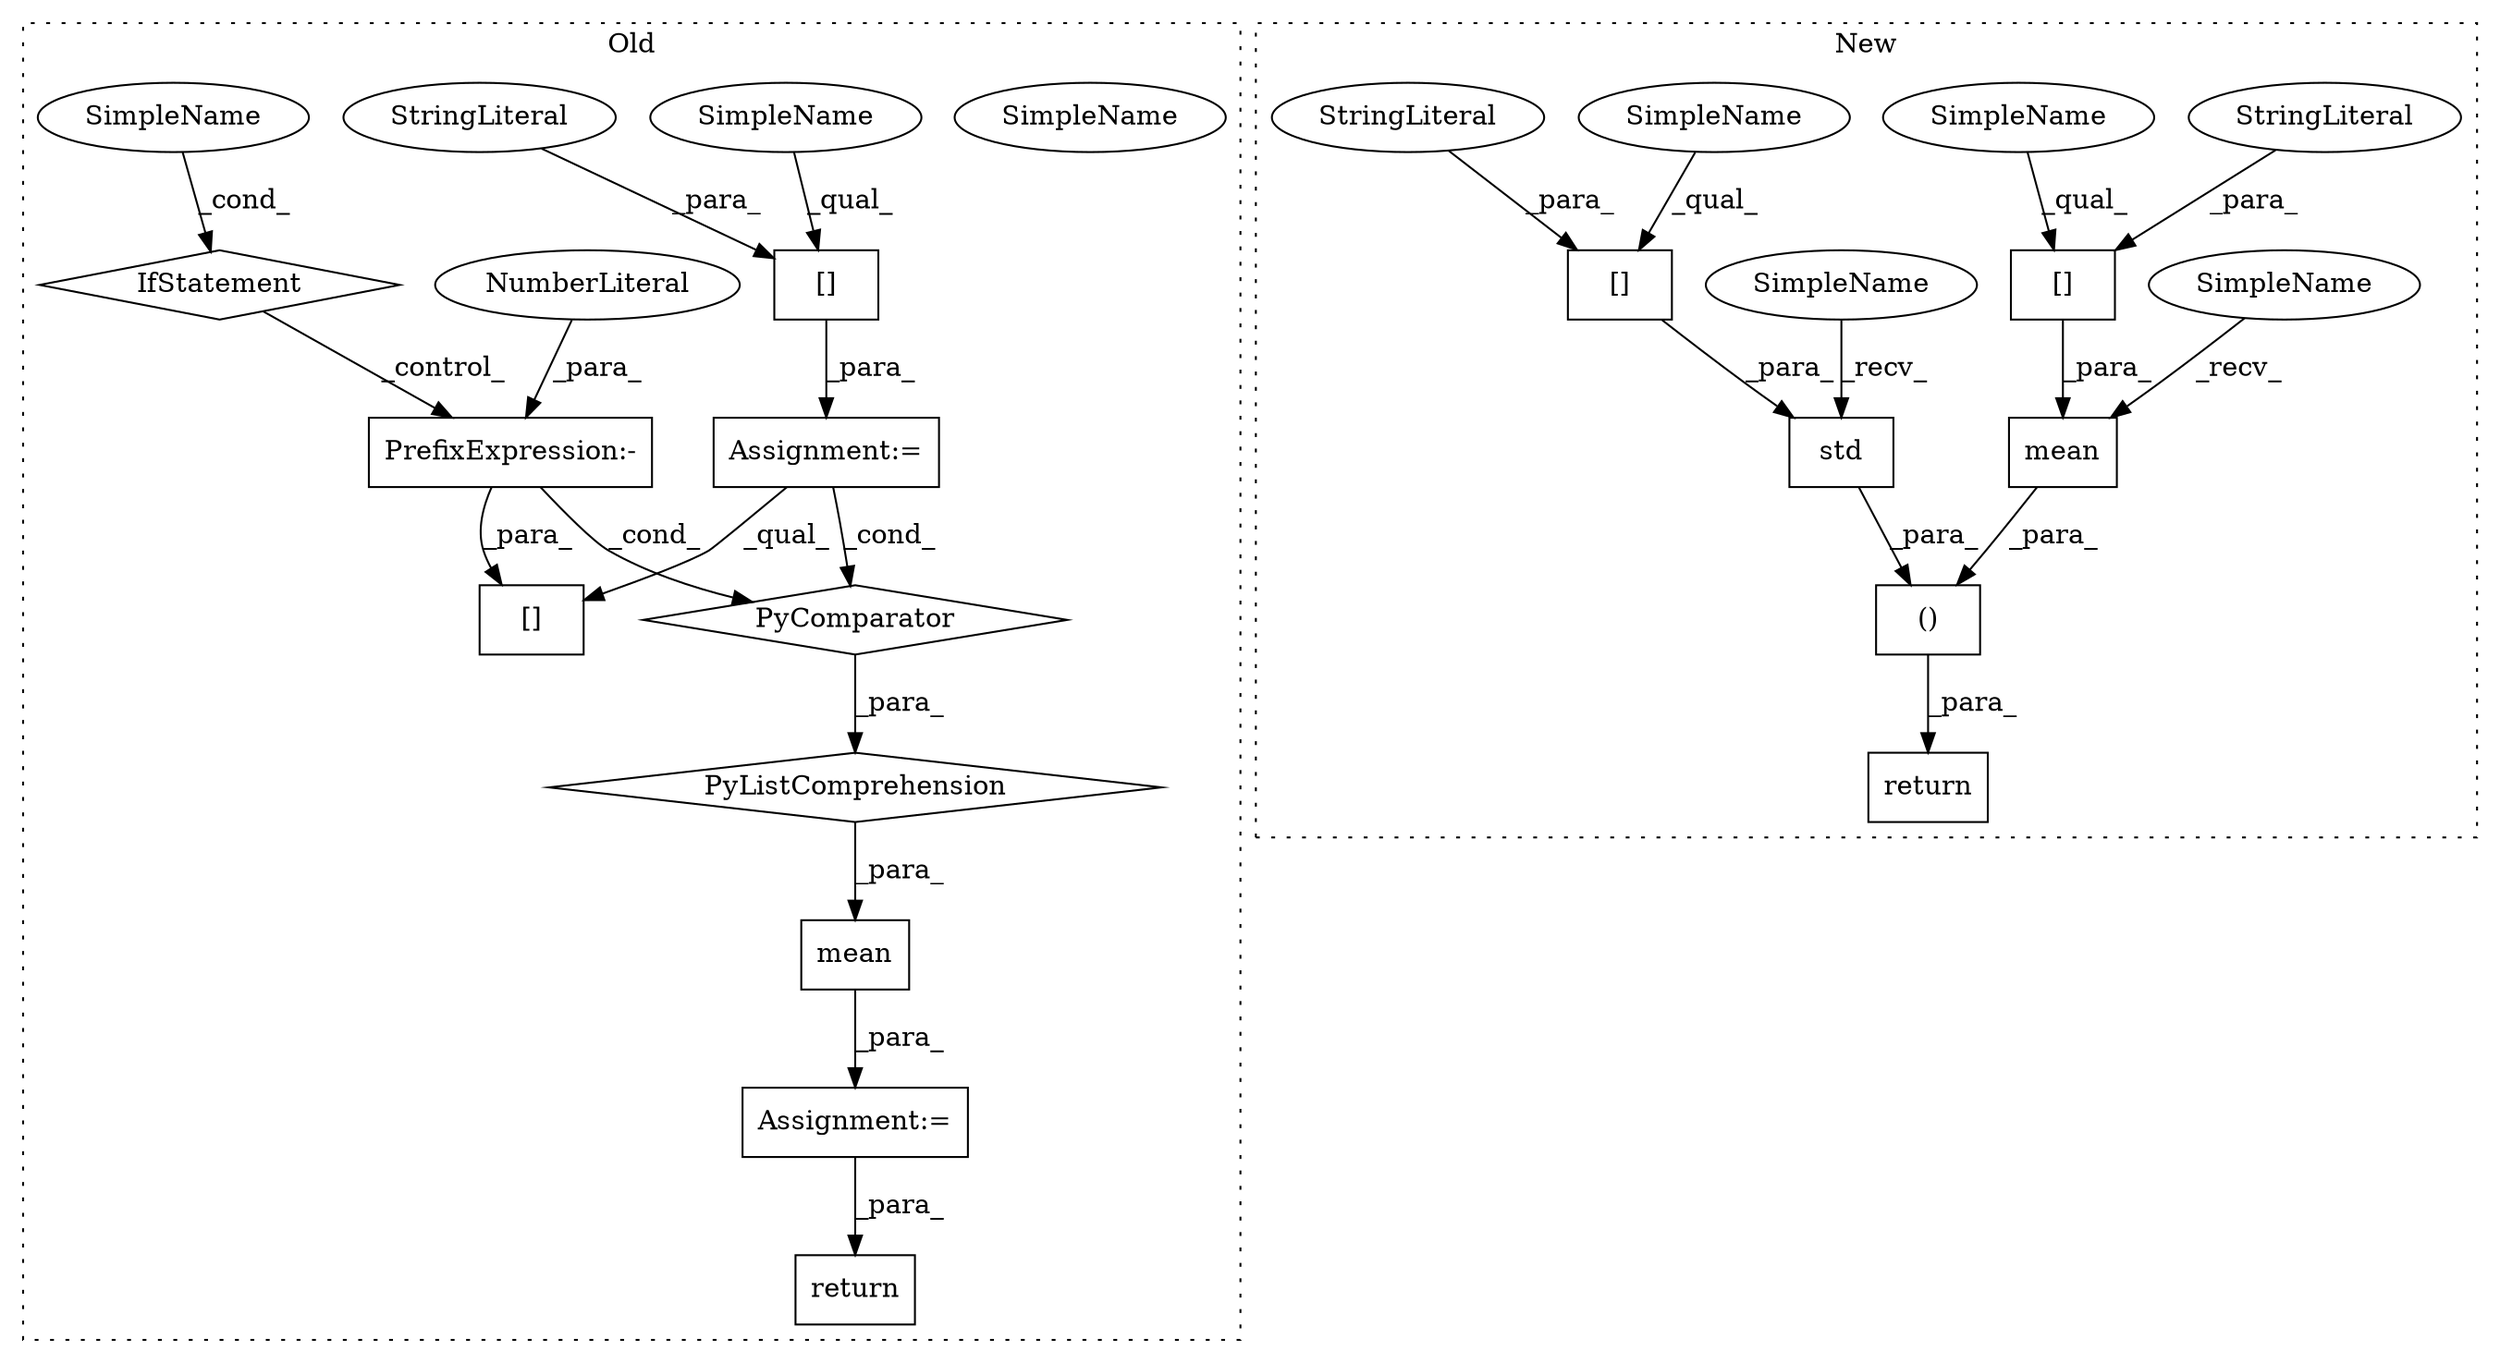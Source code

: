 digraph G {
subgraph cluster0 {
1 [label="PyComparator" a="113" s="3239" l="49" shape="diamond"];
4 [label="Assignment:=" a="7" s="3239" l="49" shape="box"];
5 [label="[]" a="2" s="3170,3180" l="8,1" shape="box"];
6 [label="PyListComprehension" a="109" s="3170" l="126" shape="diamond"];
8 [label="[]" a="2" s="3252,3278" l="8,1" shape="box"];
11 [label="mean" a="32" s="3154,3296" l="16,-5" shape="box"];
12 [label="Assignment:=" a="7" s="3147" l="1" shape="box"];
14 [label="PrefixExpression:-" a="38" s="3178" l="1" shape="box"];
15 [label="NumberLiteral" a="34" s="3179" l="1" shape="ellipse"];
16 [label="IfStatement" a="25" s="3239" l="49" shape="diamond"];
17 [label="SimpleName" a="42" s="3283" l="5" shape="ellipse"];
19 [label="StringLiteral" a="45" s="3260" l="18" shape="ellipse"];
21 [label="return" a="41" s="3297" l="7" shape="box"];
22 [label="SimpleName" a="42" s="3252" l="7" shape="ellipse"];
23 [label="SimpleName" a="42" s="3283" l="5" shape="ellipse"];
label = "Old";
style="dotted";
}
subgraph cluster1 {
2 [label="std" a="32" s="3168,3190" l="4,1" shape="box"];
3 [label="mean" a="32" s="3125,3148" l="5,1" shape="box"];
7 [label="()" a="106" s="3119" l="72" shape="box"];
9 [label="[]" a="2" s="3130,3147" l="8,1" shape="box"];
10 [label="[]" a="2" s="3172,3189" l="8,1" shape="box"];
13 [label="StringLiteral" a="45" s="3138" l="9" shape="ellipse"];
18 [label="StringLiteral" a="45" s="3180" l="9" shape="ellipse"];
20 [label="return" a="41" s="3107" l="12" shape="box"];
24 [label="SimpleName" a="42" s="3162" l="5" shape="ellipse"];
25 [label="SimpleName" a="42" s="3119" l="5" shape="ellipse"];
26 [label="SimpleName" a="42" s="3130" l="7" shape="ellipse"];
27 [label="SimpleName" a="42" s="3172" l="7" shape="ellipse"];
label = "New";
style="dotted";
}
1 -> 6 [label="_para_"];
2 -> 7 [label="_para_"];
3 -> 7 [label="_para_"];
4 -> 1 [label="_cond_"];
4 -> 5 [label="_qual_"];
6 -> 11 [label="_para_"];
7 -> 20 [label="_para_"];
8 -> 4 [label="_para_"];
9 -> 3 [label="_para_"];
10 -> 2 [label="_para_"];
11 -> 12 [label="_para_"];
12 -> 21 [label="_para_"];
13 -> 9 [label="_para_"];
14 -> 1 [label="_cond_"];
14 -> 5 [label="_para_"];
15 -> 14 [label="_para_"];
16 -> 14 [label="_control_"];
18 -> 10 [label="_para_"];
19 -> 8 [label="_para_"];
22 -> 8 [label="_qual_"];
23 -> 16 [label="_cond_"];
24 -> 2 [label="_recv_"];
25 -> 3 [label="_recv_"];
26 -> 9 [label="_qual_"];
27 -> 10 [label="_qual_"];
}